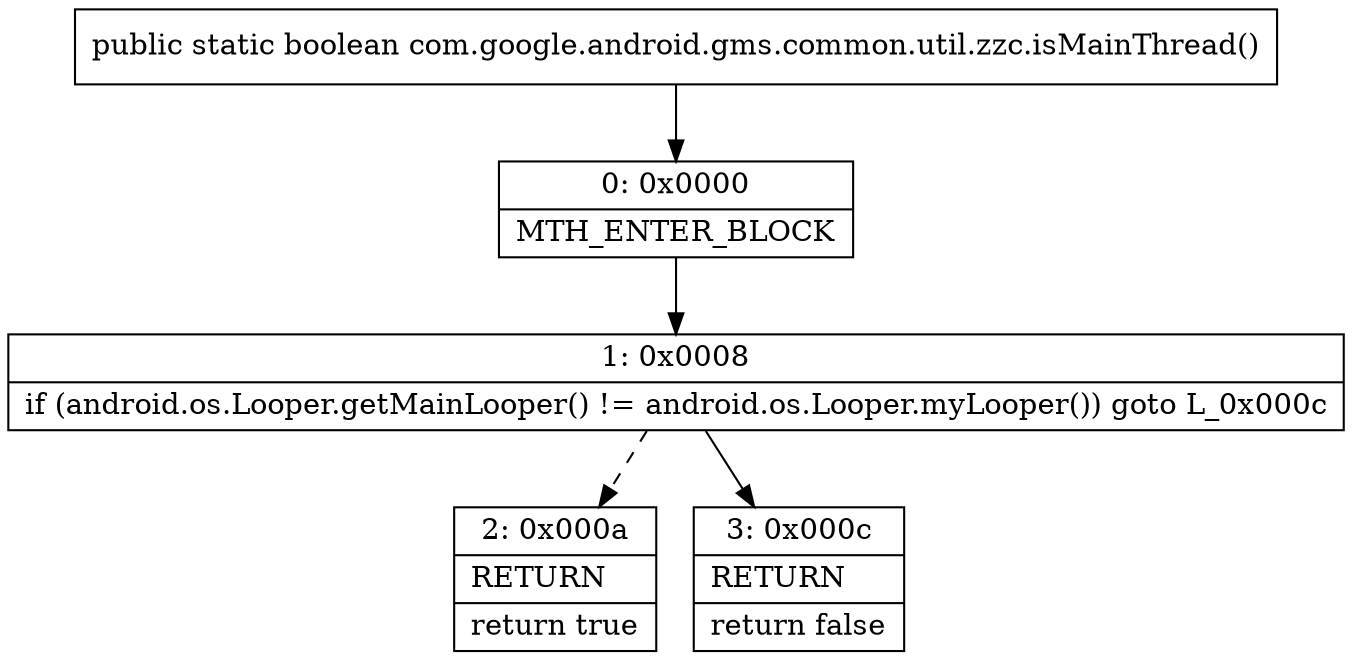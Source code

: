 digraph "CFG forcom.google.android.gms.common.util.zzc.isMainThread()Z" {
Node_0 [shape=record,label="{0\:\ 0x0000|MTH_ENTER_BLOCK\l}"];
Node_1 [shape=record,label="{1\:\ 0x0008|if (android.os.Looper.getMainLooper() != android.os.Looper.myLooper()) goto L_0x000c\l}"];
Node_2 [shape=record,label="{2\:\ 0x000a|RETURN\l|return true\l}"];
Node_3 [shape=record,label="{3\:\ 0x000c|RETURN\l|return false\l}"];
MethodNode[shape=record,label="{public static boolean com.google.android.gms.common.util.zzc.isMainThread() }"];
MethodNode -> Node_0;
Node_0 -> Node_1;
Node_1 -> Node_2[style=dashed];
Node_1 -> Node_3;
}

